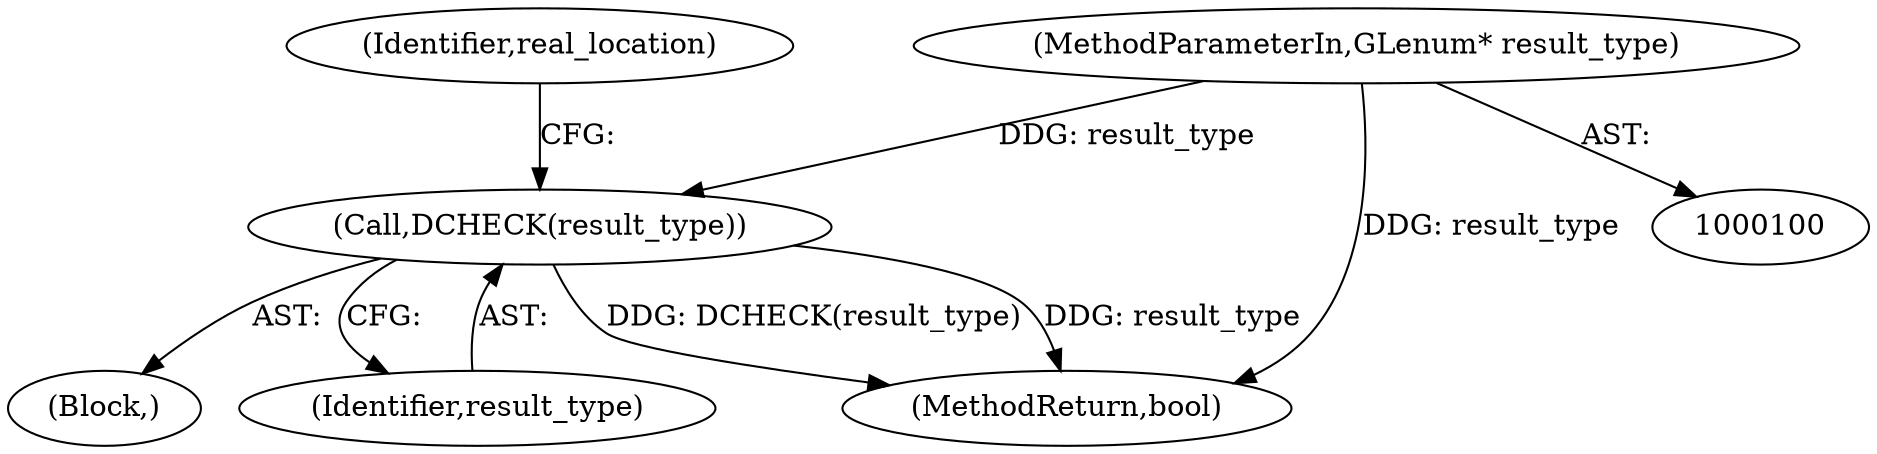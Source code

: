 digraph "0_Chrome_181c7400b2bf50ba02ac77149749fb419b4d4797@pointer" {
"1000118" [label="(Call,DCHECK(result_type))"];
"1000109" [label="(MethodParameterIn,GLenum* result_type)"];
"1000111" [label="(Block,)"];
"1000109" [label="(MethodParameterIn,GLenum* result_type)"];
"1000119" [label="(Identifier,result_type)"];
"1000118" [label="(Call,DCHECK(result_type))"];
"1000121" [label="(Identifier,real_location)"];
"1000239" [label="(MethodReturn,bool)"];
"1000118" -> "1000111"  [label="AST: "];
"1000118" -> "1000119"  [label="CFG: "];
"1000119" -> "1000118"  [label="AST: "];
"1000121" -> "1000118"  [label="CFG: "];
"1000118" -> "1000239"  [label="DDG: DCHECK(result_type)"];
"1000118" -> "1000239"  [label="DDG: result_type"];
"1000109" -> "1000118"  [label="DDG: result_type"];
"1000109" -> "1000100"  [label="AST: "];
"1000109" -> "1000239"  [label="DDG: result_type"];
}
